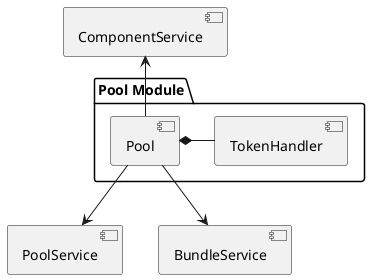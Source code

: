 @startuml

package "Pool Module" as poolModule {
  [Pool] as pool
  [TokenHandler] as th
}

[ComponentService] as componentS
[PoolService] as poolS
[BundleService] as bundleS

componentS <-- pool

pool --> poolS
pool --> bundleS
pool *- th

@enduml